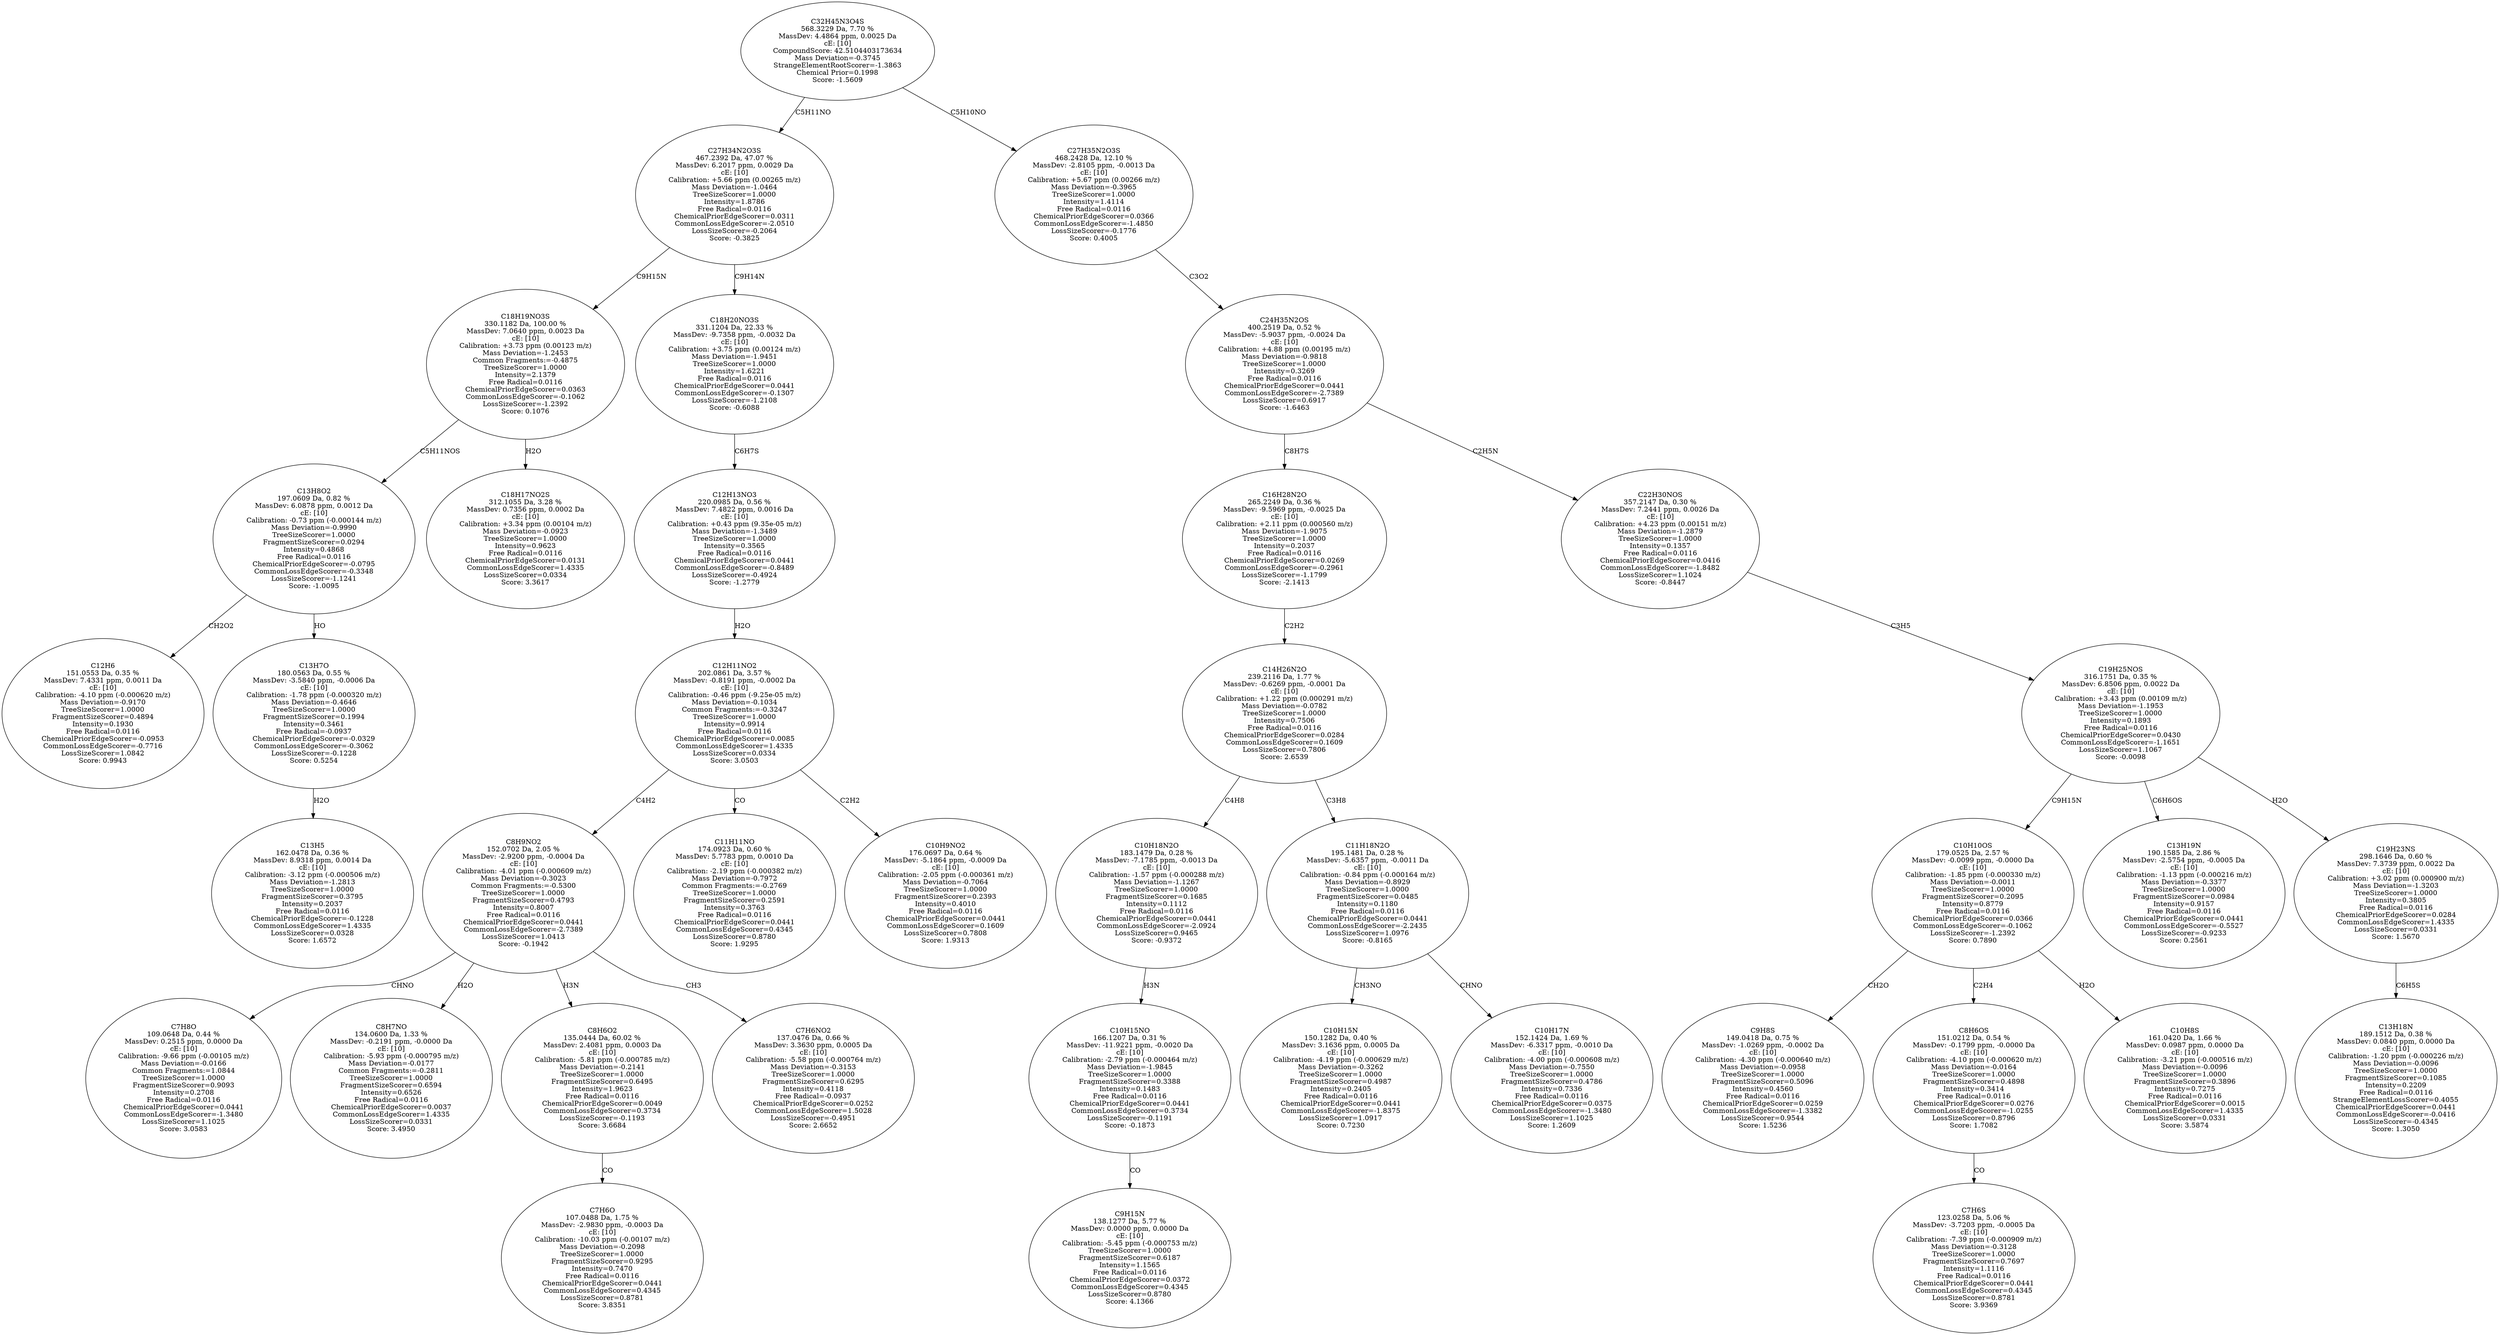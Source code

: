 strict digraph {
v1 [label="C12H6\n151.0553 Da, 0.35 %\nMassDev: 7.4331 ppm, 0.0011 Da\ncE: [10]\nCalibration: -4.10 ppm (-0.000620 m/z)\nMass Deviation=-0.9170\nTreeSizeScorer=1.0000\nFragmentSizeScorer=0.4894\nIntensity=0.1930\nFree Radical=0.0116\nChemicalPriorEdgeScorer=-0.0953\nCommonLossEdgeScorer=-0.7716\nLossSizeScorer=1.0842\nScore: 0.9943"];
v2 [label="C13H5\n162.0478 Da, 0.36 %\nMassDev: 8.9318 ppm, 0.0014 Da\ncE: [10]\nCalibration: -3.12 ppm (-0.000506 m/z)\nMass Deviation=-1.2813\nTreeSizeScorer=1.0000\nFragmentSizeScorer=0.3795\nIntensity=0.2037\nFree Radical=0.0116\nChemicalPriorEdgeScorer=-0.1228\nCommonLossEdgeScorer=1.4335\nLossSizeScorer=0.0328\nScore: 1.6572"];
v3 [label="C13H7O\n180.0563 Da, 0.55 %\nMassDev: -3.5840 ppm, -0.0006 Da\ncE: [10]\nCalibration: -1.78 ppm (-0.000320 m/z)\nMass Deviation=-0.4646\nTreeSizeScorer=1.0000\nFragmentSizeScorer=0.1994\nIntensity=0.3461\nFree Radical=-0.0937\nChemicalPriorEdgeScorer=-0.0329\nCommonLossEdgeScorer=-0.3062\nLossSizeScorer=-0.1228\nScore: 0.5254"];
v4 [label="C13H8O2\n197.0609 Da, 0.82 %\nMassDev: 6.0878 ppm, 0.0012 Da\ncE: [10]\nCalibration: -0.73 ppm (-0.000144 m/z)\nMass Deviation=-0.9990\nTreeSizeScorer=1.0000\nFragmentSizeScorer=0.0294\nIntensity=0.4868\nFree Radical=0.0116\nChemicalPriorEdgeScorer=-0.0795\nCommonLossEdgeScorer=-0.3348\nLossSizeScorer=-1.1241\nScore: -1.0095"];
v5 [label="C18H17NO2S\n312.1055 Da, 3.28 %\nMassDev: 0.7356 ppm, 0.0002 Da\ncE: [10]\nCalibration: +3.34 ppm (0.00104 m/z)\nMass Deviation=-0.0923\nTreeSizeScorer=1.0000\nIntensity=0.9623\nFree Radical=0.0116\nChemicalPriorEdgeScorer=0.0131\nCommonLossEdgeScorer=1.4335\nLossSizeScorer=0.0334\nScore: 3.3617"];
v6 [label="C18H19NO3S\n330.1182 Da, 100.00 %\nMassDev: 7.0640 ppm, 0.0023 Da\ncE: [10]\nCalibration: +3.73 ppm (0.00123 m/z)\nMass Deviation=-1.2453\nCommon Fragments:=-0.4875\nTreeSizeScorer=1.0000\nIntensity=2.1379\nFree Radical=0.0116\nChemicalPriorEdgeScorer=0.0363\nCommonLossEdgeScorer=-0.1062\nLossSizeScorer=-1.2392\nScore: 0.1076"];
v7 [label="C7H8O\n109.0648 Da, 0.44 %\nMassDev: 0.2515 ppm, 0.0000 Da\ncE: [10]\nCalibration: -9.66 ppm (-0.00105 m/z)\nMass Deviation=-0.0166\nCommon Fragments:=1.0844\nTreeSizeScorer=1.0000\nFragmentSizeScorer=0.9093\nIntensity=0.2708\nFree Radical=0.0116\nChemicalPriorEdgeScorer=0.0441\nCommonLossEdgeScorer=-1.3480\nLossSizeScorer=1.1025\nScore: 3.0583"];
v8 [label="C8H7NO\n134.0600 Da, 1.33 %\nMassDev: -0.2191 ppm, -0.0000 Da\ncE: [10]\nCalibration: -5.93 ppm (-0.000795 m/z)\nMass Deviation=-0.0177\nCommon Fragments:=-0.2811\nTreeSizeScorer=1.0000\nFragmentSizeScorer=0.6594\nIntensity=0.6526\nFree Radical=0.0116\nChemicalPriorEdgeScorer=0.0037\nCommonLossEdgeScorer=1.4335\nLossSizeScorer=0.0331\nScore: 3.4950"];
v9 [label="C7H6O\n107.0488 Da, 1.75 %\nMassDev: -2.9830 ppm, -0.0003 Da\ncE: [10]\nCalibration: -10.03 ppm (-0.00107 m/z)\nMass Deviation=-0.2098\nTreeSizeScorer=1.0000\nFragmentSizeScorer=0.9295\nIntensity=0.7470\nFree Radical=0.0116\nChemicalPriorEdgeScorer=0.0441\nCommonLossEdgeScorer=0.4345\nLossSizeScorer=0.8781\nScore: 3.8351"];
v10 [label="C8H6O2\n135.0444 Da, 60.02 %\nMassDev: 2.4081 ppm, 0.0003 Da\ncE: [10]\nCalibration: -5.81 ppm (-0.000785 m/z)\nMass Deviation=-0.2141\nTreeSizeScorer=1.0000\nFragmentSizeScorer=0.6495\nIntensity=1.9623\nFree Radical=0.0116\nChemicalPriorEdgeScorer=0.0049\nCommonLossEdgeScorer=0.3734\nLossSizeScorer=-0.1193\nScore: 3.6684"];
v11 [label="C7H6NO2\n137.0476 Da, 0.66 %\nMassDev: 3.3630 ppm, 0.0005 Da\ncE: [10]\nCalibration: -5.58 ppm (-0.000764 m/z)\nMass Deviation=-0.3153\nTreeSizeScorer=1.0000\nFragmentSizeScorer=0.6295\nIntensity=0.4118\nFree Radical=-0.0937\nChemicalPriorEdgeScorer=0.0252\nCommonLossEdgeScorer=1.5028\nLossSizeScorer=-0.4951\nScore: 2.6652"];
v12 [label="C8H9NO2\n152.0702 Da, 2.05 %\nMassDev: -2.9200 ppm, -0.0004 Da\ncE: [10]\nCalibration: -4.01 ppm (-0.000609 m/z)\nMass Deviation=-0.3023\nCommon Fragments:=-0.5300\nTreeSizeScorer=1.0000\nFragmentSizeScorer=0.4793\nIntensity=0.8007\nFree Radical=0.0116\nChemicalPriorEdgeScorer=0.0441\nCommonLossEdgeScorer=-2.7389\nLossSizeScorer=1.0413\nScore: -0.1942"];
v13 [label="C11H11NO\n174.0923 Da, 0.60 %\nMassDev: 5.7783 ppm, 0.0010 Da\ncE: [10]\nCalibration: -2.19 ppm (-0.000382 m/z)\nMass Deviation=-0.7972\nCommon Fragments:=-0.2769\nTreeSizeScorer=1.0000\nFragmentSizeScorer=0.2591\nIntensity=0.3763\nFree Radical=0.0116\nChemicalPriorEdgeScorer=0.0441\nCommonLossEdgeScorer=0.4345\nLossSizeScorer=0.8780\nScore: 1.9295"];
v14 [label="C10H9NO2\n176.0697 Da, 0.64 %\nMassDev: -5.1864 ppm, -0.0009 Da\ncE: [10]\nCalibration: -2.05 ppm (-0.000361 m/z)\nMass Deviation=-0.7064\nTreeSizeScorer=1.0000\nFragmentSizeScorer=0.2393\nIntensity=0.4010\nFree Radical=0.0116\nChemicalPriorEdgeScorer=0.0441\nCommonLossEdgeScorer=0.1609\nLossSizeScorer=0.7808\nScore: 1.9313"];
v15 [label="C12H11NO2\n202.0861 Da, 3.57 %\nMassDev: -0.8191 ppm, -0.0002 Da\ncE: [10]\nCalibration: -0.46 ppm (-9.25e-05 m/z)\nMass Deviation=-0.1034\nCommon Fragments:=-0.3247\nTreeSizeScorer=1.0000\nIntensity=0.9914\nFree Radical=0.0116\nChemicalPriorEdgeScorer=0.0085\nCommonLossEdgeScorer=1.4335\nLossSizeScorer=0.0334\nScore: 3.0503"];
v16 [label="C12H13NO3\n220.0985 Da, 0.56 %\nMassDev: 7.4822 ppm, 0.0016 Da\ncE: [10]\nCalibration: +0.43 ppm (9.35e-05 m/z)\nMass Deviation=-1.3489\nTreeSizeScorer=1.0000\nIntensity=0.3565\nFree Radical=0.0116\nChemicalPriorEdgeScorer=0.0441\nCommonLossEdgeScorer=-0.8489\nLossSizeScorer=-0.4924\nScore: -1.2779"];
v17 [label="C18H20NO3S\n331.1204 Da, 22.33 %\nMassDev: -9.7358 ppm, -0.0032 Da\ncE: [10]\nCalibration: +3.75 ppm (0.00124 m/z)\nMass Deviation=-1.9451\nTreeSizeScorer=1.0000\nIntensity=1.6221\nFree Radical=0.0116\nChemicalPriorEdgeScorer=0.0441\nCommonLossEdgeScorer=-0.1307\nLossSizeScorer=-1.2108\nScore: -0.6088"];
v18 [label="C27H34N2O3S\n467.2392 Da, 47.07 %\nMassDev: 6.2017 ppm, 0.0029 Da\ncE: [10]\nCalibration: +5.66 ppm (0.00265 m/z)\nMass Deviation=-1.0464\nTreeSizeScorer=1.0000\nIntensity=1.8786\nFree Radical=0.0116\nChemicalPriorEdgeScorer=0.0311\nCommonLossEdgeScorer=-2.0510\nLossSizeScorer=-0.2064\nScore: -0.3825"];
v19 [label="C9H15N\n138.1277 Da, 5.77 %\nMassDev: 0.0000 ppm, 0.0000 Da\ncE: [10]\nCalibration: -5.45 ppm (-0.000753 m/z)\nTreeSizeScorer=1.0000\nFragmentSizeScorer=0.6187\nIntensity=1.1565\nFree Radical=0.0116\nChemicalPriorEdgeScorer=0.0372\nCommonLossEdgeScorer=0.4345\nLossSizeScorer=0.8780\nScore: 4.1366"];
v20 [label="C10H15NO\n166.1207 Da, 0.31 %\nMassDev: -11.9221 ppm, -0.0020 Da\ncE: [10]\nCalibration: -2.79 ppm (-0.000464 m/z)\nMass Deviation=-1.9845\nTreeSizeScorer=1.0000\nFragmentSizeScorer=0.3388\nIntensity=0.1483\nFree Radical=0.0116\nChemicalPriorEdgeScorer=0.0441\nCommonLossEdgeScorer=0.3734\nLossSizeScorer=-0.1191\nScore: -0.1873"];
v21 [label="C10H18N2O\n183.1479 Da, 0.28 %\nMassDev: -7.1785 ppm, -0.0013 Da\ncE: [10]\nCalibration: -1.57 ppm (-0.000288 m/z)\nMass Deviation=-1.1267\nTreeSizeScorer=1.0000\nFragmentSizeScorer=0.1685\nIntensity=0.1112\nFree Radical=0.0116\nChemicalPriorEdgeScorer=0.0441\nCommonLossEdgeScorer=-2.0924\nLossSizeScorer=0.9465\nScore: -0.9372"];
v22 [label="C10H15N\n150.1282 Da, 0.40 %\nMassDev: 3.1636 ppm, 0.0005 Da\ncE: [10]\nCalibration: -4.19 ppm (-0.000629 m/z)\nMass Deviation=-0.3262\nTreeSizeScorer=1.0000\nFragmentSizeScorer=0.4987\nIntensity=0.2405\nFree Radical=0.0116\nChemicalPriorEdgeScorer=0.0441\nCommonLossEdgeScorer=-1.8375\nLossSizeScorer=1.0917\nScore: 0.7230"];
v23 [label="C10H17N\n152.1424 Da, 1.69 %\nMassDev: -6.3317 ppm, -0.0010 Da\ncE: [10]\nCalibration: -4.00 ppm (-0.000608 m/z)\nMass Deviation=-0.7550\nTreeSizeScorer=1.0000\nFragmentSizeScorer=0.4786\nIntensity=0.7336\nFree Radical=0.0116\nChemicalPriorEdgeScorer=0.0375\nCommonLossEdgeScorer=-1.3480\nLossSizeScorer=1.1025\nScore: 1.2609"];
v24 [label="C11H18N2O\n195.1481 Da, 0.28 %\nMassDev: -5.6357 ppm, -0.0011 Da\ncE: [10]\nCalibration: -0.84 ppm (-0.000164 m/z)\nMass Deviation=-0.8929\nTreeSizeScorer=1.0000\nFragmentSizeScorer=0.0485\nIntensity=0.1180\nFree Radical=0.0116\nChemicalPriorEdgeScorer=0.0441\nCommonLossEdgeScorer=-2.2435\nLossSizeScorer=1.0976\nScore: -0.8165"];
v25 [label="C14H26N2O\n239.2116 Da, 1.77 %\nMassDev: -0.6269 ppm, -0.0001 Da\ncE: [10]\nCalibration: +1.22 ppm (0.000291 m/z)\nMass Deviation=-0.0782\nTreeSizeScorer=1.0000\nIntensity=0.7506\nFree Radical=0.0116\nChemicalPriorEdgeScorer=0.0284\nCommonLossEdgeScorer=0.1609\nLossSizeScorer=0.7806\nScore: 2.6539"];
v26 [label="C16H28N2O\n265.2249 Da, 0.36 %\nMassDev: -9.5969 ppm, -0.0025 Da\ncE: [10]\nCalibration: +2.11 ppm (0.000560 m/z)\nMass Deviation=-1.9075\nTreeSizeScorer=1.0000\nIntensity=0.2037\nFree Radical=0.0116\nChemicalPriorEdgeScorer=0.0269\nCommonLossEdgeScorer=-0.2961\nLossSizeScorer=-1.1799\nScore: -2.1413"];
v27 [label="C9H8S\n149.0418 Da, 0.75 %\nMassDev: -1.0269 ppm, -0.0002 Da\ncE: [10]\nCalibration: -4.30 ppm (-0.000640 m/z)\nMass Deviation=-0.0958\nTreeSizeScorer=1.0000\nFragmentSizeScorer=0.5096\nIntensity=0.4560\nFree Radical=0.0116\nChemicalPriorEdgeScorer=0.0259\nCommonLossEdgeScorer=-1.3382\nLossSizeScorer=0.9544\nScore: 1.5236"];
v28 [label="C7H6S\n123.0258 Da, 5.06 %\nMassDev: -3.7203 ppm, -0.0005 Da\ncE: [10]\nCalibration: -7.39 ppm (-0.000909 m/z)\nMass Deviation=-0.3128\nTreeSizeScorer=1.0000\nFragmentSizeScorer=0.7697\nIntensity=1.1116\nFree Radical=0.0116\nChemicalPriorEdgeScorer=0.0441\nCommonLossEdgeScorer=0.4345\nLossSizeScorer=0.8781\nScore: 3.9369"];
v29 [label="C8H6OS\n151.0212 Da, 0.54 %\nMassDev: -0.1799 ppm, -0.0000 Da\ncE: [10]\nCalibration: -4.10 ppm (-0.000620 m/z)\nMass Deviation=-0.0164\nTreeSizeScorer=1.0000\nFragmentSizeScorer=0.4898\nIntensity=0.3414\nFree Radical=0.0116\nChemicalPriorEdgeScorer=0.0276\nCommonLossEdgeScorer=-1.0255\nLossSizeScorer=0.8796\nScore: 1.7082"];
v30 [label="C10H8S\n161.0420 Da, 1.66 %\nMassDev: 0.0987 ppm, 0.0000 Da\ncE: [10]\nCalibration: -3.21 ppm (-0.000516 m/z)\nMass Deviation=-0.0096\nTreeSizeScorer=1.0000\nFragmentSizeScorer=0.3896\nIntensity=0.7275\nFree Radical=0.0116\nChemicalPriorEdgeScorer=0.0015\nCommonLossEdgeScorer=1.4335\nLossSizeScorer=0.0331\nScore: 3.5874"];
v31 [label="C10H10OS\n179.0525 Da, 2.57 %\nMassDev: -0.0099 ppm, -0.0000 Da\ncE: [10]\nCalibration: -1.85 ppm (-0.000330 m/z)\nMass Deviation=-0.0011\nTreeSizeScorer=1.0000\nFragmentSizeScorer=0.2095\nIntensity=0.8779\nFree Radical=0.0116\nChemicalPriorEdgeScorer=0.0366\nCommonLossEdgeScorer=-0.1062\nLossSizeScorer=-1.2392\nScore: 0.7890"];
v32 [label="C13H19N\n190.1585 Da, 2.86 %\nMassDev: -2.5754 ppm, -0.0005 Da\ncE: [10]\nCalibration: -1.13 ppm (-0.000216 m/z)\nMass Deviation=-0.3377\nTreeSizeScorer=1.0000\nFragmentSizeScorer=0.0984\nIntensity=0.9157\nFree Radical=0.0116\nChemicalPriorEdgeScorer=0.0441\nCommonLossEdgeScorer=-0.5527\nLossSizeScorer=-0.9233\nScore: 0.2561"];
v33 [label="C13H18N\n189.1512 Da, 0.38 %\nMassDev: 0.0840 ppm, 0.0000 Da\ncE: [10]\nCalibration: -1.20 ppm (-0.000226 m/z)\nMass Deviation=-0.0096\nTreeSizeScorer=1.0000\nFragmentSizeScorer=0.1085\nIntensity=0.2209\nFree Radical=0.0116\nStrangeElementLossScorer=0.4055\nChemicalPriorEdgeScorer=0.0441\nCommonLossEdgeScorer=-0.0416\nLossSizeScorer=-0.4345\nScore: 1.3050"];
v34 [label="C19H23NS\n298.1646 Da, 0.60 %\nMassDev: 7.3739 ppm, 0.0022 Da\ncE: [10]\nCalibration: +3.02 ppm (0.000900 m/z)\nMass Deviation=-1.3203\nTreeSizeScorer=1.0000\nIntensity=0.3805\nFree Radical=0.0116\nChemicalPriorEdgeScorer=0.0284\nCommonLossEdgeScorer=1.4335\nLossSizeScorer=0.0331\nScore: 1.5670"];
v35 [label="C19H25NOS\n316.1751 Da, 0.35 %\nMassDev: 6.8506 ppm, 0.0022 Da\ncE: [10]\nCalibration: +3.43 ppm (0.00109 m/z)\nMass Deviation=-1.1953\nTreeSizeScorer=1.0000\nIntensity=0.1893\nFree Radical=0.0116\nChemicalPriorEdgeScorer=0.0430\nCommonLossEdgeScorer=-1.1651\nLossSizeScorer=1.1067\nScore: -0.0098"];
v36 [label="C22H30NOS\n357.2147 Da, 0.30 %\nMassDev: 7.2441 ppm, 0.0026 Da\ncE: [10]\nCalibration: +4.23 ppm (0.00151 m/z)\nMass Deviation=-1.2879\nTreeSizeScorer=1.0000\nIntensity=0.1357\nFree Radical=0.0116\nChemicalPriorEdgeScorer=0.0416\nCommonLossEdgeScorer=-1.8482\nLossSizeScorer=1.1024\nScore: -0.8447"];
v37 [label="C24H35N2OS\n400.2519 Da, 0.52 %\nMassDev: -5.9037 ppm, -0.0024 Da\ncE: [10]\nCalibration: +4.88 ppm (0.00195 m/z)\nMass Deviation=-0.9818\nTreeSizeScorer=1.0000\nIntensity=0.3269\nFree Radical=0.0116\nChemicalPriorEdgeScorer=0.0441\nCommonLossEdgeScorer=-2.7389\nLossSizeScorer=0.6917\nScore: -1.6463"];
v38 [label="C27H35N2O3S\n468.2428 Da, 12.10 %\nMassDev: -2.8105 ppm, -0.0013 Da\ncE: [10]\nCalibration: +5.67 ppm (0.00266 m/z)\nMass Deviation=-0.3965\nTreeSizeScorer=1.0000\nIntensity=1.4114\nFree Radical=0.0116\nChemicalPriorEdgeScorer=0.0366\nCommonLossEdgeScorer=-1.4850\nLossSizeScorer=-0.1776\nScore: 0.4005"];
v39 [label="C32H45N3O4S\n568.3229 Da, 7.70 %\nMassDev: 4.4864 ppm, 0.0025 Da\ncE: [10]\nCompoundScore: 42.5104403173634\nMass Deviation=-0.3745\nStrangeElementRootScorer=-1.3863\nChemical Prior=0.1998\nScore: -1.5609"];
v4 -> v1 [label="CH2O2"];
v3 -> v2 [label="H2O"];
v4 -> v3 [label="HO"];
v6 -> v4 [label="C5H11NOS"];
v6 -> v5 [label="H2O"];
v18 -> v6 [label="C9H15N"];
v12 -> v7 [label="CHNO"];
v12 -> v8 [label="H2O"];
v10 -> v9 [label="CO"];
v12 -> v10 [label="H3N"];
v12 -> v11 [label="CH3"];
v15 -> v12 [label="C4H2"];
v15 -> v13 [label="CO"];
v15 -> v14 [label="C2H2"];
v16 -> v15 [label="H2O"];
v17 -> v16 [label="C6H7S"];
v18 -> v17 [label="C9H14N"];
v39 -> v18 [label="C5H11NO"];
v20 -> v19 [label="CO"];
v21 -> v20 [label="H3N"];
v25 -> v21 [label="C4H8"];
v24 -> v22 [label="CH3NO"];
v24 -> v23 [label="CHNO"];
v25 -> v24 [label="C3H8"];
v26 -> v25 [label="C2H2"];
v37 -> v26 [label="C8H7S"];
v31 -> v27 [label="CH2O"];
v29 -> v28 [label="CO"];
v31 -> v29 [label="C2H4"];
v31 -> v30 [label="H2O"];
v35 -> v31 [label="C9H15N"];
v35 -> v32 [label="C6H6OS"];
v34 -> v33 [label="C6H5S"];
v35 -> v34 [label="H2O"];
v36 -> v35 [label="C3H5"];
v37 -> v36 [label="C2H5N"];
v38 -> v37 [label="C3O2"];
v39 -> v38 [label="C5H10NO"];
}